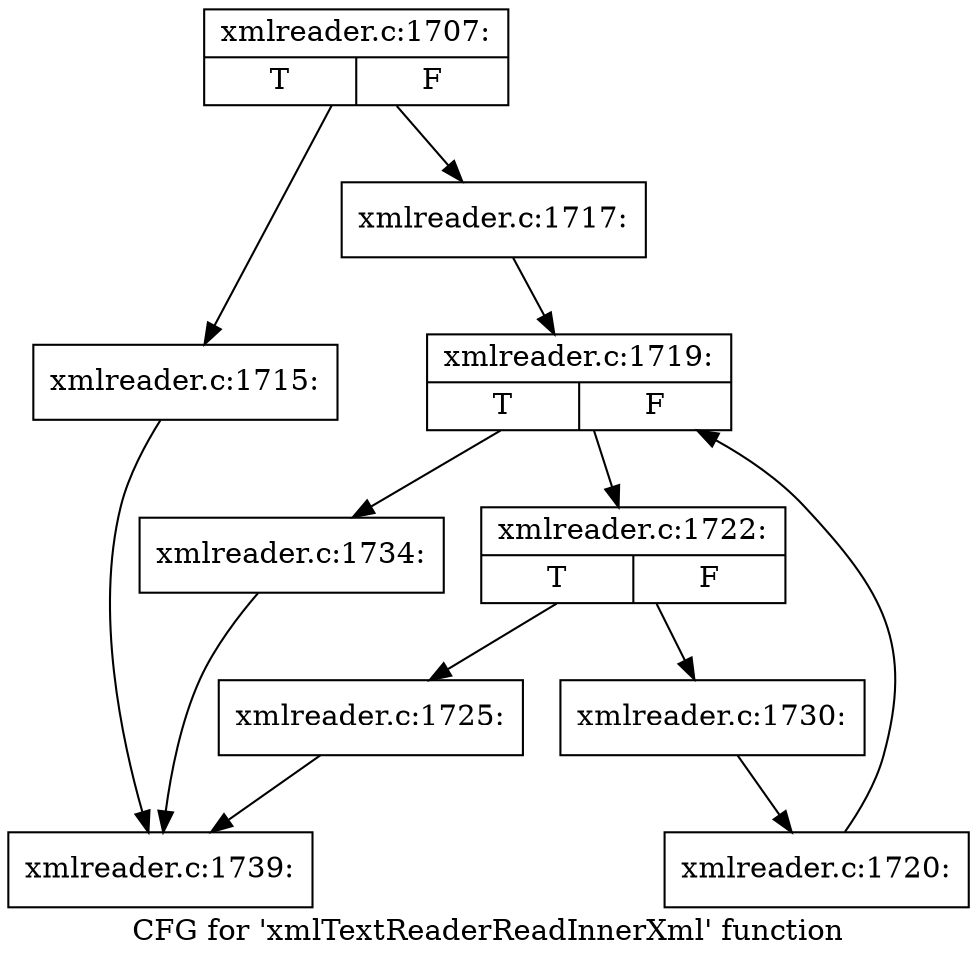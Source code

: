 digraph "CFG for 'xmlTextReaderReadInnerXml' function" {
	label="CFG for 'xmlTextReaderReadInnerXml' function";

	Node0x55e4492ba750 [shape=record,label="{xmlreader.c:1707:|{<s0>T|<s1>F}}"];
	Node0x55e4492ba750 -> Node0x55e4492bc8c0;
	Node0x55e4492ba750 -> Node0x55e4492bc910;
	Node0x55e4492bc8c0 [shape=record,label="{xmlreader.c:1715:}"];
	Node0x55e4492bc8c0 -> Node0x55e4492babb0;
	Node0x55e4492bc910 [shape=record,label="{xmlreader.c:1717:}"];
	Node0x55e4492bc910 -> Node0x55e4492bddf0;
	Node0x55e4492bddf0 [shape=record,label="{xmlreader.c:1719:|{<s0>T|<s1>F}}"];
	Node0x55e4492bddf0 -> Node0x55e4492be0d0;
	Node0x55e4492bddf0 -> Node0x55e4492bdb90;
	Node0x55e4492be0d0 [shape=record,label="{xmlreader.c:1722:|{<s0>T|<s1>F}}"];
	Node0x55e4492be0d0 -> Node0x55e44928d580;
	Node0x55e4492be0d0 -> Node0x55e44928d5d0;
	Node0x55e44928d580 [shape=record,label="{xmlreader.c:1725:}"];
	Node0x55e44928d580 -> Node0x55e4492babb0;
	Node0x55e44928d5d0 [shape=record,label="{xmlreader.c:1730:}"];
	Node0x55e44928d5d0 -> Node0x55e4492be040;
	Node0x55e4492be040 [shape=record,label="{xmlreader.c:1720:}"];
	Node0x55e4492be040 -> Node0x55e4492bddf0;
	Node0x55e4492bdb90 [shape=record,label="{xmlreader.c:1734:}"];
	Node0x55e4492bdb90 -> Node0x55e4492babb0;
	Node0x55e4492babb0 [shape=record,label="{xmlreader.c:1739:}"];
}

